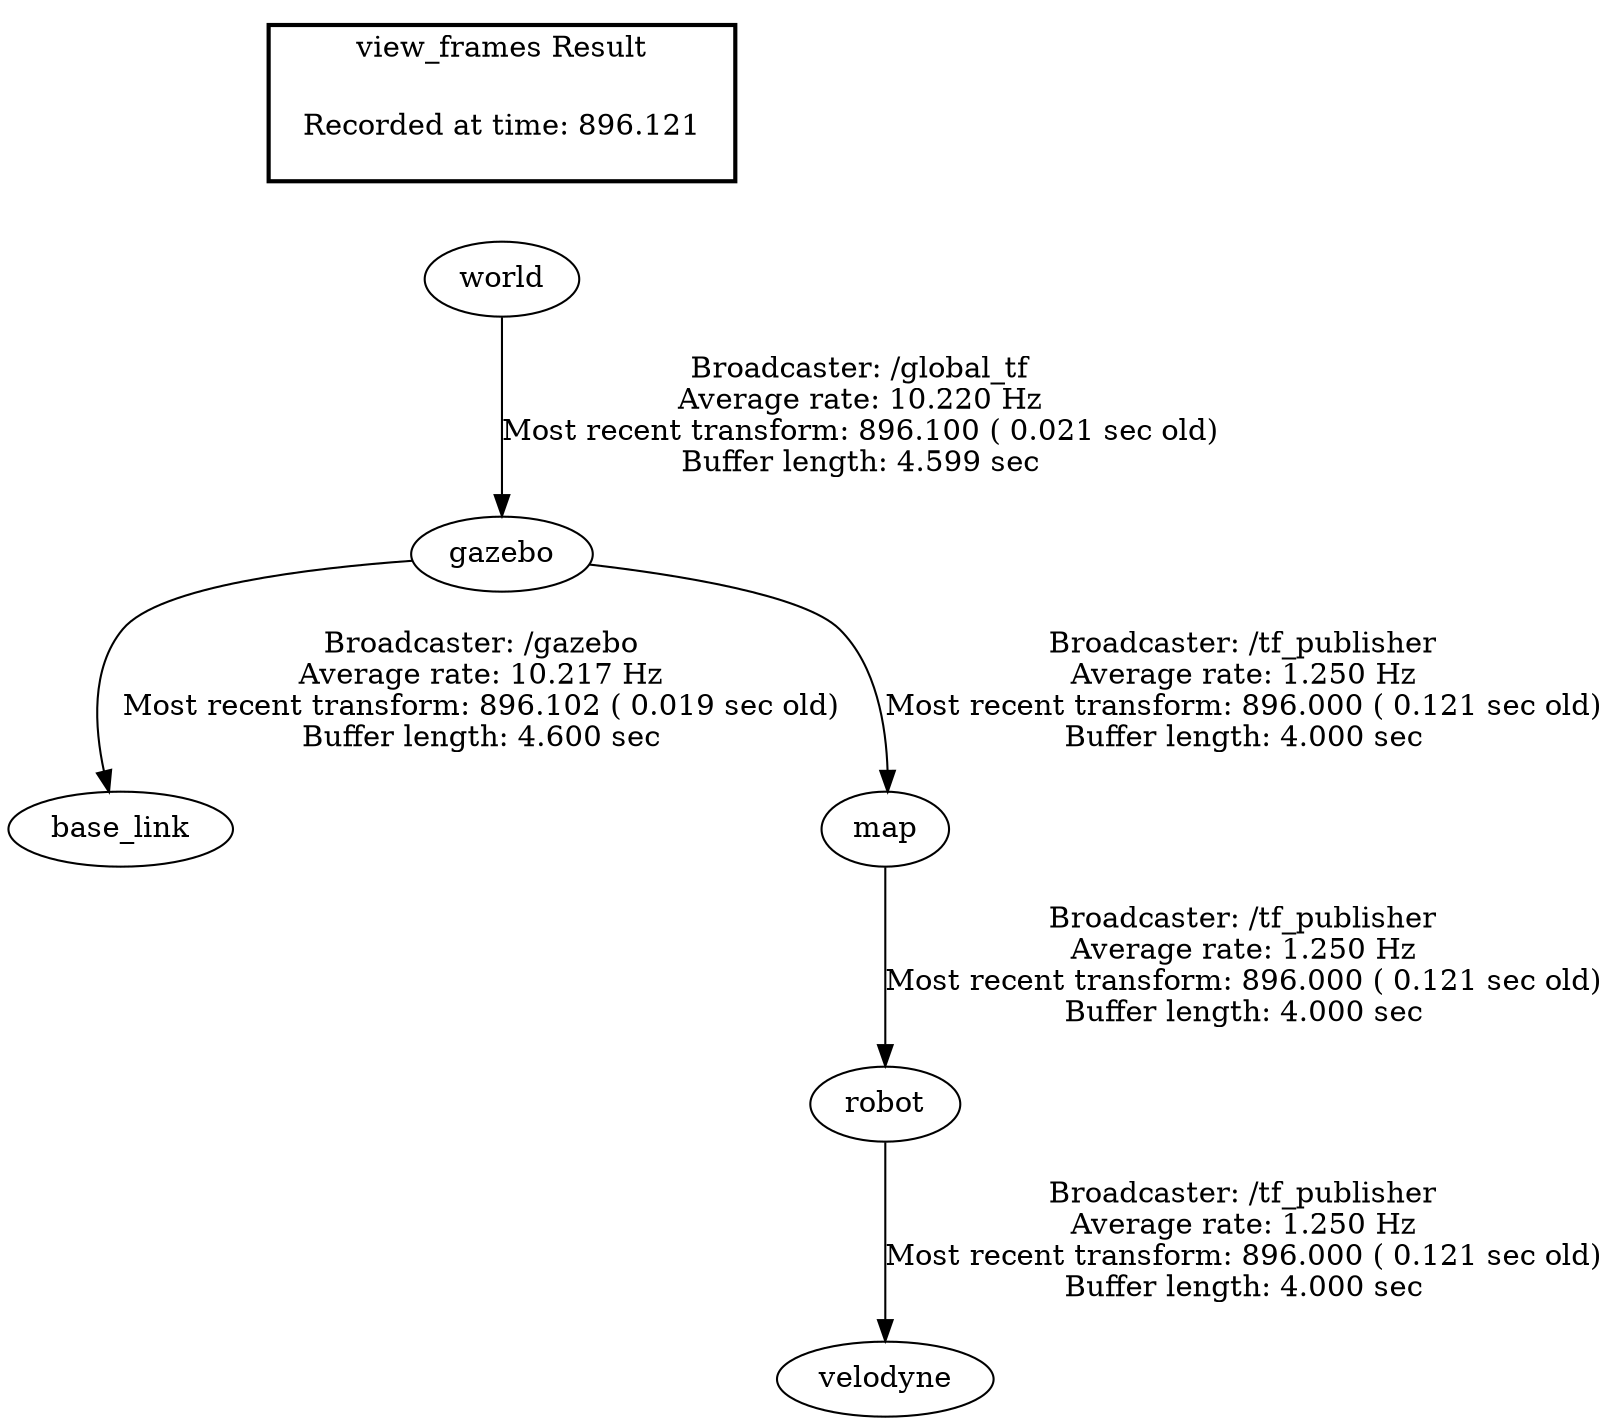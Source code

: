 digraph G {
"world" -> "gazebo"[label="Broadcaster: /global_tf\nAverage rate: 10.220 Hz\nMost recent transform: 896.100 ( 0.021 sec old)\nBuffer length: 4.599 sec\n"];
"gazebo" -> "base_link"[label="Broadcaster: /gazebo\nAverage rate: 10.217 Hz\nMost recent transform: 896.102 ( 0.019 sec old)\nBuffer length: 4.600 sec\n"];
"gazebo" -> "map"[label="Broadcaster: /tf_publisher\nAverage rate: 1.250 Hz\nMost recent transform: 896.000 ( 0.121 sec old)\nBuffer length: 4.000 sec\n"];
"map" -> "robot"[label="Broadcaster: /tf_publisher\nAverage rate: 1.250 Hz\nMost recent transform: 896.000 ( 0.121 sec old)\nBuffer length: 4.000 sec\n"];
"robot" -> "velodyne"[label="Broadcaster: /tf_publisher\nAverage rate: 1.250 Hz\nMost recent transform: 896.000 ( 0.121 sec old)\nBuffer length: 4.000 sec\n"];
edge [style=invis];
 subgraph cluster_legend { style=bold; color=black; label ="view_frames Result";
"Recorded at time: 896.121"[ shape=plaintext ] ;
 }->"world";
}